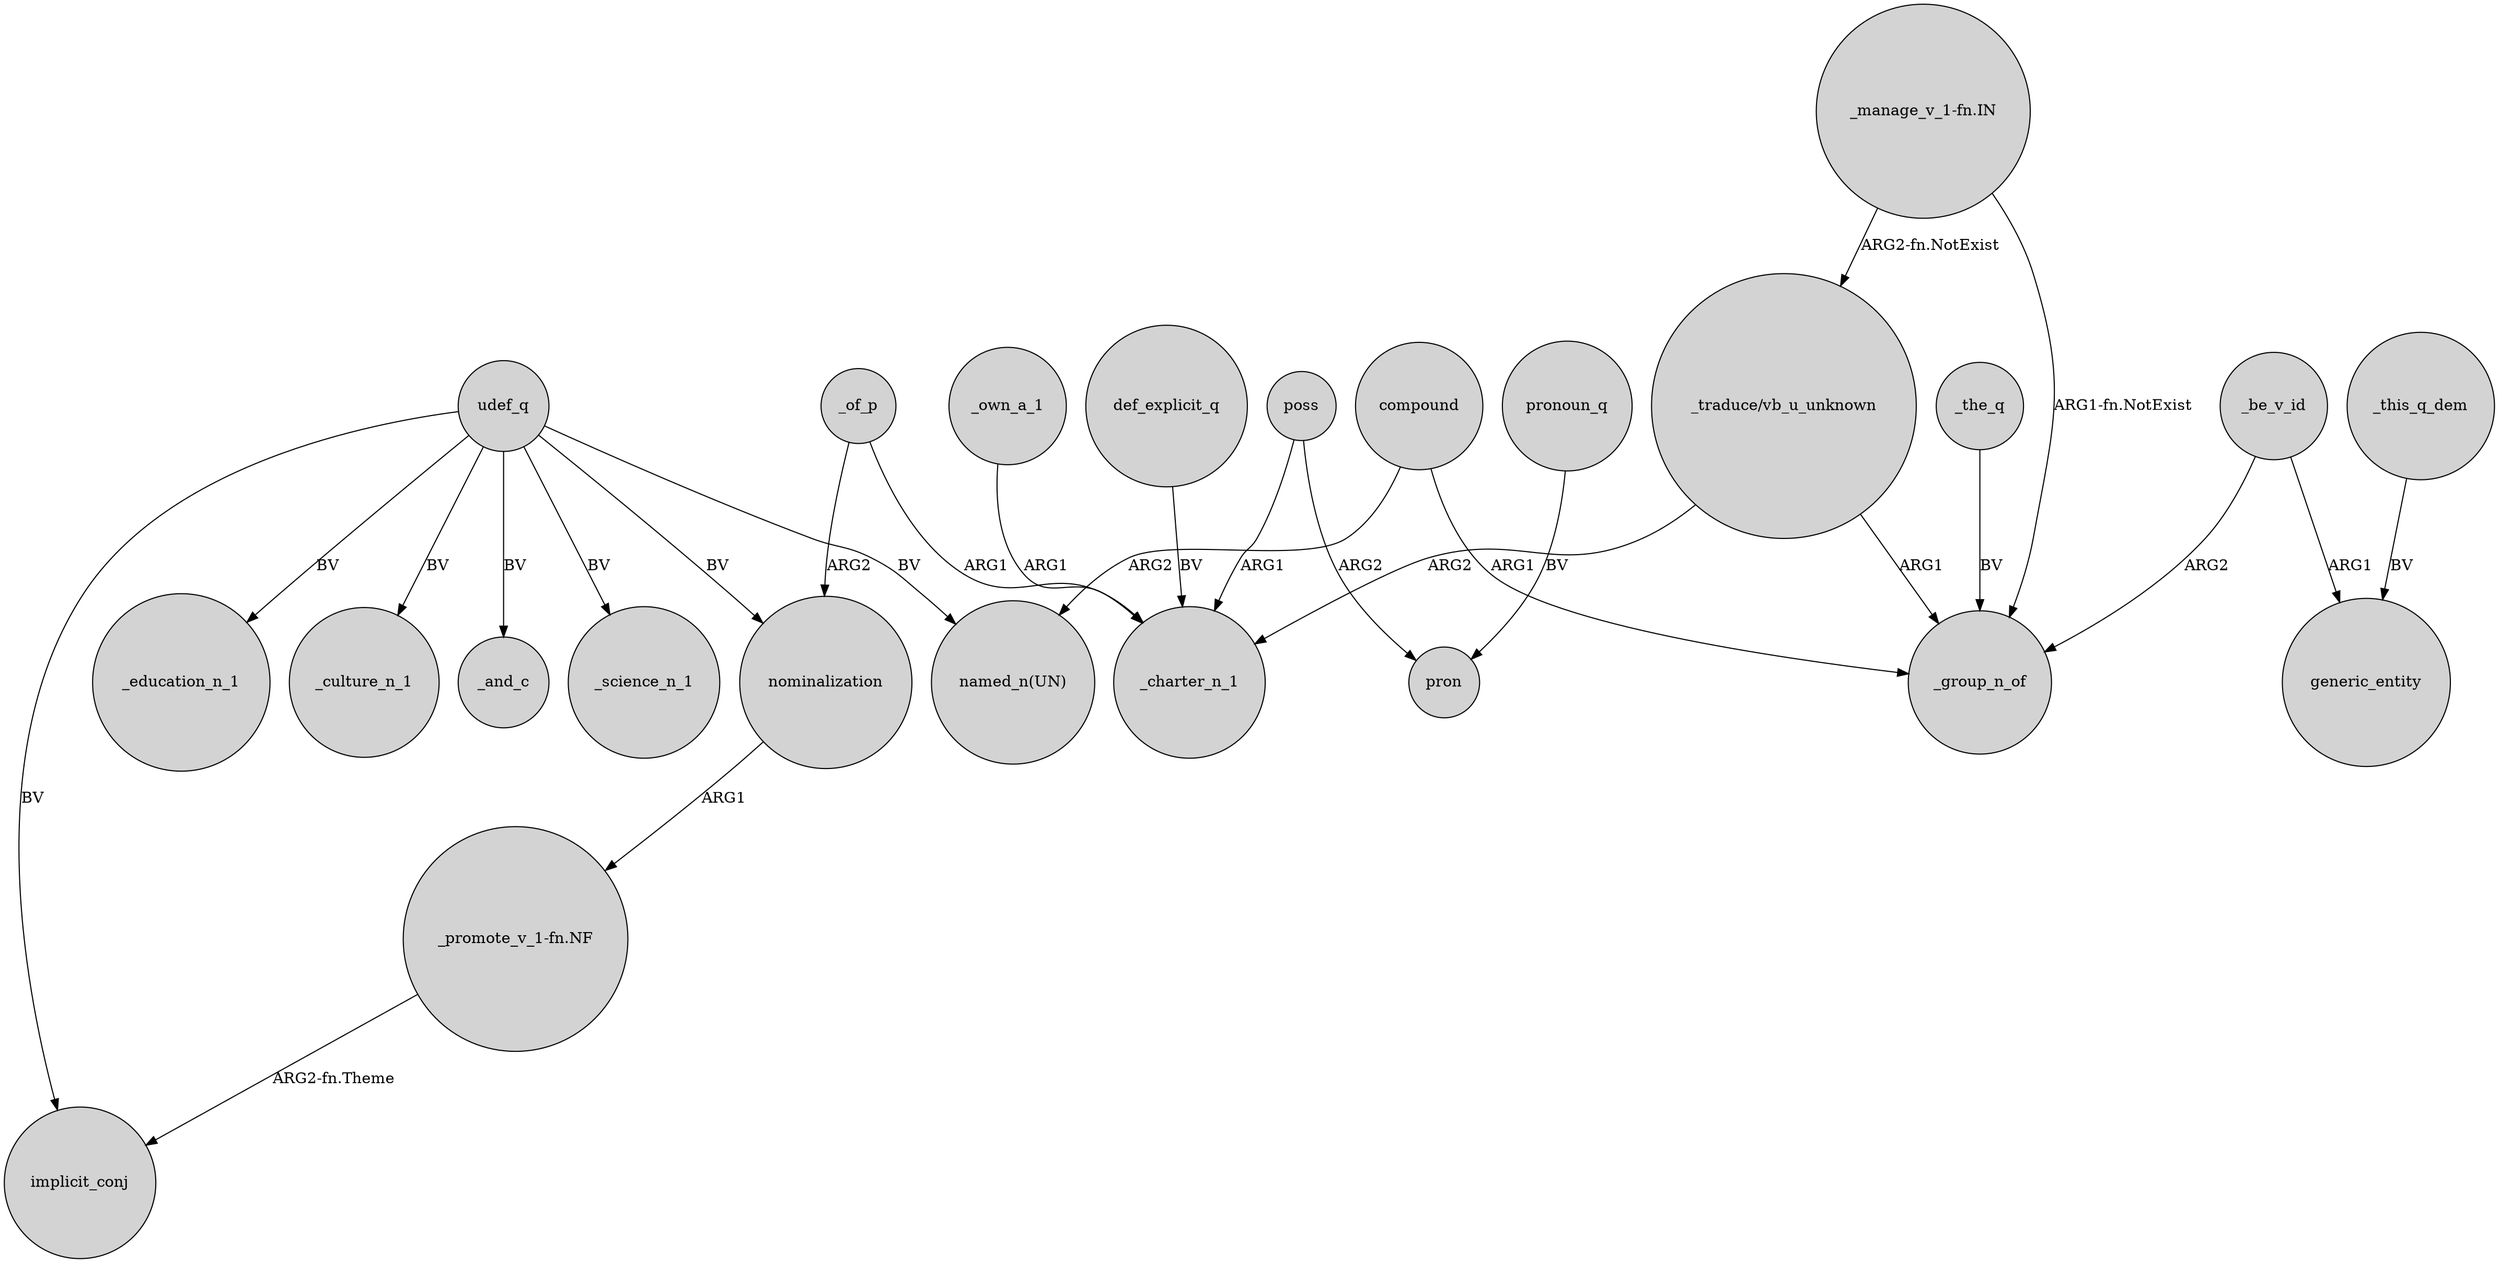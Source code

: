 digraph {
	node [shape=circle style=filled]
	"_promote_v_1-fn.NF" -> implicit_conj [label="ARG2-fn.Theme"]
	_of_p -> _charter_n_1 [label=ARG1]
	poss -> pron [label=ARG2]
	"_manage_v_1-fn.IN" -> _group_n_of [label="ARG1-fn.NotExist"]
	_own_a_1 -> _charter_n_1 [label=ARG1]
	_be_v_id -> generic_entity [label=ARG1]
	udef_q -> _education_n_1 [label=BV]
	poss -> _charter_n_1 [label=ARG1]
	_the_q -> _group_n_of [label=BV]
	_be_v_id -> _group_n_of [label=ARG2]
	udef_q -> implicit_conj [label=BV]
	udef_q -> _culture_n_1 [label=BV]
	udef_q -> _science_n_1 [label=BV]
	nominalization -> "_promote_v_1-fn.NF" [label=ARG1]
	"_traduce/vb_u_unknown" -> _charter_n_1 [label=ARG2]
	udef_q -> "named_n(UN)" [label=BV]
	pronoun_q -> pron [label=BV]
	_this_q_dem -> generic_entity [label=BV]
	compound -> "named_n(UN)" [label=ARG2]
	_of_p -> nominalization [label=ARG2]
	"_traduce/vb_u_unknown" -> _group_n_of [label=ARG1]
	"_manage_v_1-fn.IN" -> "_traduce/vb_u_unknown" [label="ARG2-fn.NotExist"]
	udef_q -> nominalization [label=BV]
	def_explicit_q -> _charter_n_1 [label=BV]
	udef_q -> _and_c [label=BV]
	compound -> _group_n_of [label=ARG1]
}
